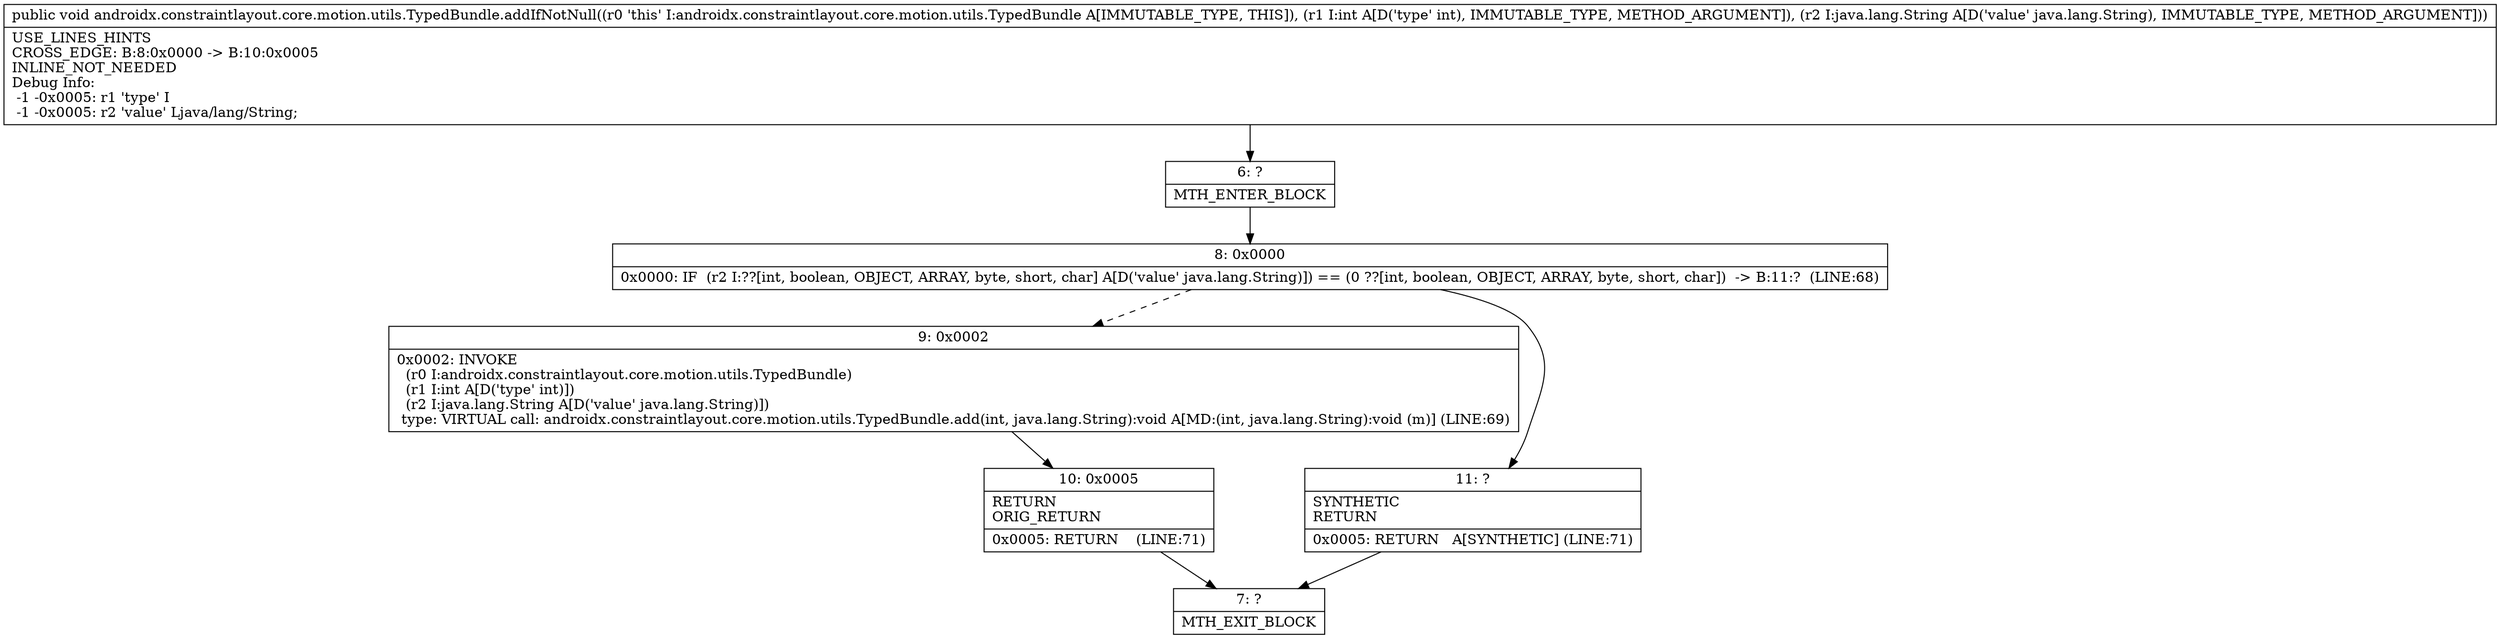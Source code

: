 digraph "CFG forandroidx.constraintlayout.core.motion.utils.TypedBundle.addIfNotNull(ILjava\/lang\/String;)V" {
Node_6 [shape=record,label="{6\:\ ?|MTH_ENTER_BLOCK\l}"];
Node_8 [shape=record,label="{8\:\ 0x0000|0x0000: IF  (r2 I:??[int, boolean, OBJECT, ARRAY, byte, short, char] A[D('value' java.lang.String)]) == (0 ??[int, boolean, OBJECT, ARRAY, byte, short, char])  \-\> B:11:?  (LINE:68)\l}"];
Node_9 [shape=record,label="{9\:\ 0x0002|0x0002: INVOKE  \l  (r0 I:androidx.constraintlayout.core.motion.utils.TypedBundle)\l  (r1 I:int A[D('type' int)])\l  (r2 I:java.lang.String A[D('value' java.lang.String)])\l type: VIRTUAL call: androidx.constraintlayout.core.motion.utils.TypedBundle.add(int, java.lang.String):void A[MD:(int, java.lang.String):void (m)] (LINE:69)\l}"];
Node_10 [shape=record,label="{10\:\ 0x0005|RETURN\lORIG_RETURN\l|0x0005: RETURN    (LINE:71)\l}"];
Node_7 [shape=record,label="{7\:\ ?|MTH_EXIT_BLOCK\l}"];
Node_11 [shape=record,label="{11\:\ ?|SYNTHETIC\lRETURN\l|0x0005: RETURN   A[SYNTHETIC] (LINE:71)\l}"];
MethodNode[shape=record,label="{public void androidx.constraintlayout.core.motion.utils.TypedBundle.addIfNotNull((r0 'this' I:androidx.constraintlayout.core.motion.utils.TypedBundle A[IMMUTABLE_TYPE, THIS]), (r1 I:int A[D('type' int), IMMUTABLE_TYPE, METHOD_ARGUMENT]), (r2 I:java.lang.String A[D('value' java.lang.String), IMMUTABLE_TYPE, METHOD_ARGUMENT]))  | USE_LINES_HINTS\lCROSS_EDGE: B:8:0x0000 \-\> B:10:0x0005\lINLINE_NOT_NEEDED\lDebug Info:\l  \-1 \-0x0005: r1 'type' I\l  \-1 \-0x0005: r2 'value' Ljava\/lang\/String;\l}"];
MethodNode -> Node_6;Node_6 -> Node_8;
Node_8 -> Node_9[style=dashed];
Node_8 -> Node_11;
Node_9 -> Node_10;
Node_10 -> Node_7;
Node_11 -> Node_7;
}

